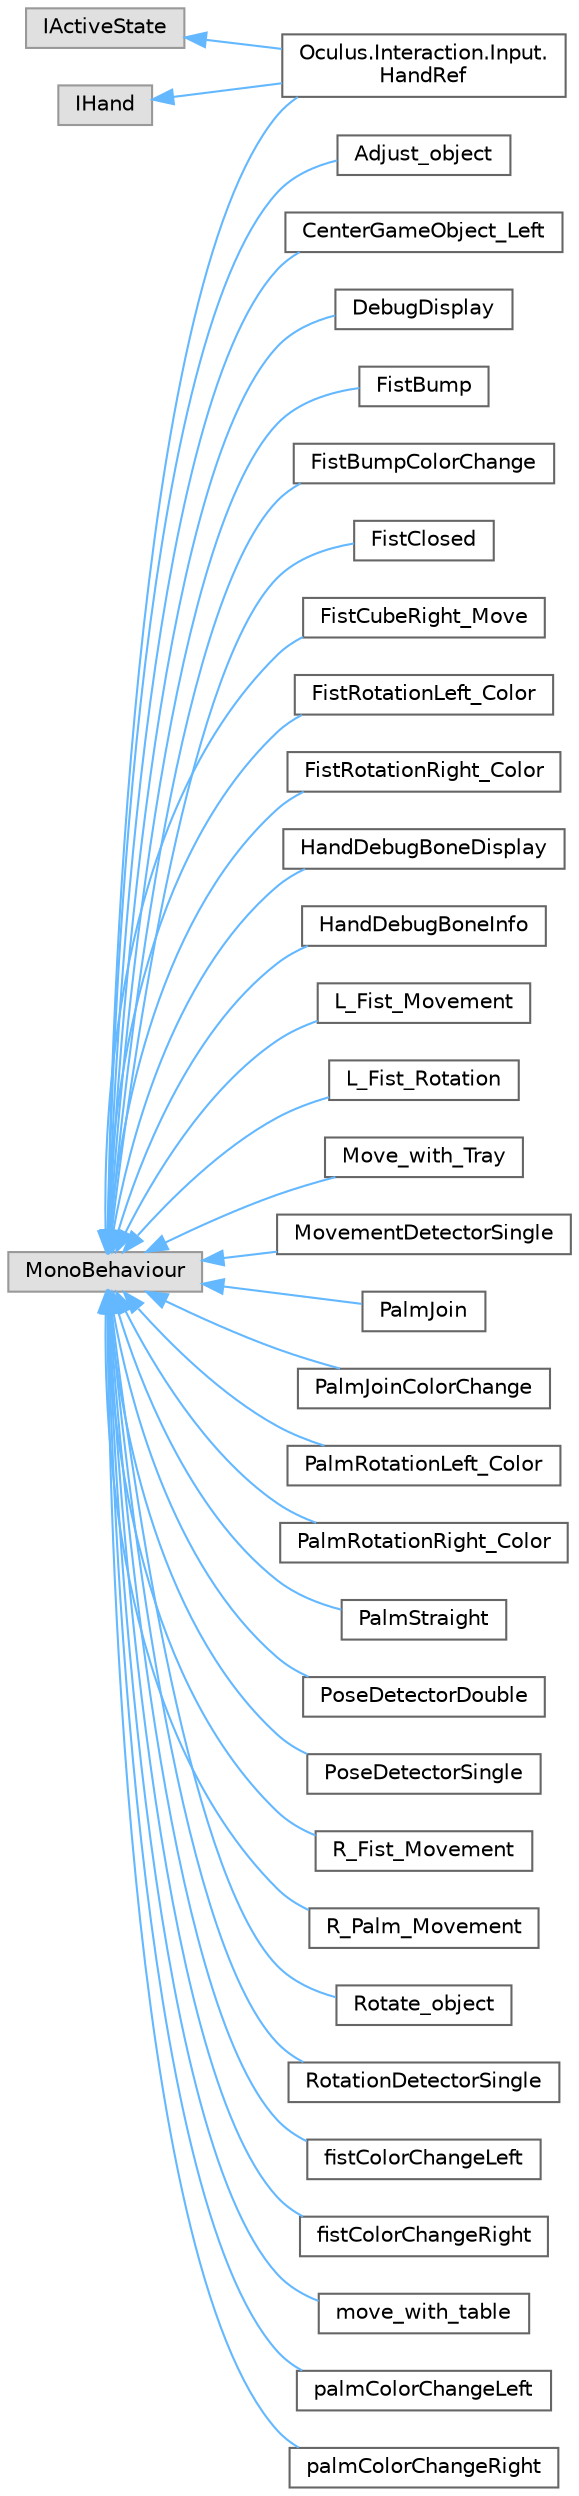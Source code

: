 digraph "Graphical Class Hierarchy"
{
 // LATEX_PDF_SIZE
  bgcolor="transparent";
  edge [fontname=Helvetica,fontsize=10,labelfontname=Helvetica,labelfontsize=10];
  node [fontname=Helvetica,fontsize=10,shape=box,height=0.2,width=0.4];
  rankdir="LR";
  Node0 [id="Node000000",label="IActiveState",height=0.2,width=0.4,color="grey60", fillcolor="#E0E0E0", style="filled",tooltip=" "];
  Node0 -> Node1 [id="edge1_Node000000_Node000001",dir="back",color="steelblue1",style="solid",tooltip=" "];
  Node1 [id="Node000001",label="Oculus.Interaction.Input.\lHandRef",height=0.2,width=0.4,color="grey40", fillcolor="white", style="filled",URL="$class_oculus_1_1_interaction_1_1_input_1_1_hand_ref.html",tooltip="HandRef is a utility component that delegates all of its IHand implementation to the provided Hand ob..."];
  Node2 [id="Node000002",label="IHand",height=0.2,width=0.4,color="grey60", fillcolor="#E0E0E0", style="filled",tooltip=" "];
  Node2 -> Node1 [id="edge2_Node000002_Node000001",dir="back",color="steelblue1",style="solid",tooltip=" "];
  Node3 [id="Node000003",label="MonoBehaviour",height=0.2,width=0.4,color="grey60", fillcolor="#E0E0E0", style="filled",tooltip=" "];
  Node3 -> Node4 [id="edge3_Node000003_Node000004",dir="back",color="steelblue1",style="solid",tooltip=" "];
  Node4 [id="Node000004",label="Adjust_object",height=0.2,width=0.4,color="grey40", fillcolor="white", style="filled",URL="$class_adjust__object.html",tooltip="This script is used to move around a game object when the user has a straight palm."];
  Node3 -> Node5 [id="edge4_Node000003_Node000005",dir="back",color="steelblue1",style="solid",tooltip=" "];
  Node5 [id="Node000005",label="CenterGameObject_Left",height=0.2,width=0.4,color="grey40", fillcolor="white", style="filled",URL="$class_center_game_object___left.html",tooltip="This script is used to center a game object on top of the left hand."];
  Node3 -> Node6 [id="edge5_Node000003_Node000006",dir="back",color="steelblue1",style="solid",tooltip=" "];
  Node6 [id="Node000006",label="DebugDisplay",height=0.2,width=0.4,color="grey40", fillcolor="white", style="filled",URL="$class_debug_display.html",tooltip="This script used to display the debug logs on the console attached to an OVRHand game object."];
  Node3 -> Node7 [id="edge6_Node000003_Node000007",dir="back",color="steelblue1",style="solid",tooltip=" "];
  Node7 [id="Node000007",label="FistBump",height=0.2,width=0.4,color="grey40", fillcolor="white", style="filled",URL="$class_fist_bump.html",tooltip="This script is used to detect if the user is performing a fist bump gesture."];
  Node3 -> Node8 [id="edge7_Node000003_Node000008",dir="back",color="steelblue1",style="solid",tooltip=" "];
  Node8 [id="Node000008",label="FistBumpColorChange",height=0.2,width=0.4,color="grey40", fillcolor="white", style="filled",URL="$class_fist_bump_color_change.html",tooltip="This script is used to change the color of a game object when the user performs a fist bump gesture I..."];
  Node3 -> Node9 [id="edge8_Node000003_Node000009",dir="back",color="steelblue1",style="solid",tooltip=" "];
  Node9 [id="Node000009",label="FistClosed",height=0.2,width=0.4,color="grey40", fillcolor="white", style="filled",URL="$class_fist_closed.html",tooltip="This script is used to detect when a hand is in a fist closed state."];
  Node3 -> Node10 [id="edge9_Node000003_Node000010",dir="back",color="steelblue1",style="solid",tooltip=" "];
  Node10 [id="Node000010",label="FistCubeRight_Move",height=0.2,width=0.4,color="grey40", fillcolor="white", style="filled",URL="$class_fist_cube_right___move.html",tooltip="This script is used to move around a game object when the user closes the right hand and when the fis..."];
  Node3 -> Node11 [id="edge10_Node000003_Node000011",dir="back",color="steelblue1",style="solid",tooltip=" "];
  Node11 [id="Node000011",label="FistRotationLeft_Color",height=0.2,width=0.4,color="grey40", fillcolor="white", style="filled",URL="$class_fist_rotation_left___color.html",tooltip="This script is used to change the color of a game object when the user has the left hand in a fist st..."];
  Node3 -> Node12 [id="edge11_Node000003_Node000012",dir="back",color="steelblue1",style="solid",tooltip=" "];
  Node12 [id="Node000012",label="FistRotationRight_Color",height=0.2,width=0.4,color="grey40", fillcolor="white", style="filled",URL="$class_fist_rotation_right___color.html",tooltip="This script is used to change the color of a game object when the user has the left hand in a fist st..."];
  Node3 -> Node13 [id="edge12_Node000003_Node000013",dir="back",color="steelblue1",style="solid",tooltip=" "];
  Node13 [id="Node000013",label="HandDebugBoneDisplay",height=0.2,width=0.4,color="grey40", fillcolor="white", style="filled",URL="$class_hand_debug_bone_display.html",tooltip="This script was used to display the bones of the hand in the game scene, in the begining of the devel..."];
  Node3 -> Node14 [id="edge13_Node000003_Node000014",dir="back",color="steelblue1",style="solid",tooltip=" "];
  Node14 [id="Node000014",label="HandDebugBoneInfo",height=0.2,width=0.4,color="grey40", fillcolor="white", style="filled",URL="$class_hand_debug_bone_info.html",tooltip="This script was used to display the names of bones of the hand in the game scene, in the begining of ..."];
  Node3 -> Node15 [id="edge14_Node000003_Node000015",dir="back",color="steelblue1",style="solid",tooltip=" "];
  Node15 [id="Node000015",label="L_Fist_Movement",height=0.2,width=0.4,color="grey40", fillcolor="white", style="filled",URL="$class_l___fist___movement.html",tooltip="This script is used to move a game object with the left hand in a fist state."];
  Node3 -> Node16 [id="edge15_Node000003_Node000016",dir="back",color="steelblue1",style="solid",tooltip=" "];
  Node16 [id="Node000016",label="L_Fist_Rotation",height=0.2,width=0.4,color="grey40", fillcolor="white", style="filled",URL="$class_l___fist___rotation.html",tooltip="This script is used to rotate a game object on the z axis with the left hand in a fist state."];
  Node3 -> Node17 [id="edge16_Node000003_Node000017",dir="back",color="steelblue1",style="solid",tooltip=" "];
  Node17 [id="Node000017",label="Move_with_Tray",height=0.2,width=0.4,color="grey40", fillcolor="white", style="filled",URL="$class_move__with___tray.html",tooltip="This script is an attempt to move a game object with a tray."];
  Node3 -> Node18 [id="edge17_Node000003_Node000018",dir="back",color="steelblue1",style="solid",tooltip=" "];
  Node18 [id="Node000018",label="MovementDetectorSingle",height=0.2,width=0.4,color="grey40", fillcolor="white", style="filled",URL="$class_movement_detector_single.html",tooltip="This script is an unfinished attempt to detect hand movement."];
  Node3 -> Node1 [id="edge18_Node000003_Node000001",dir="back",color="steelblue1",style="solid",tooltip=" "];
  Node3 -> Node19 [id="edge19_Node000003_Node000019",dir="back",color="steelblue1",style="solid",tooltip=" "];
  Node19 [id="Node000019",label="PalmJoin",height=0.2,width=0.4,color="grey40", fillcolor="white", style="filled",URL="$class_palm_join.html",tooltip="This script is used to detect when user mimic the reading of a book with both hands having the palm o..."];
  Node3 -> Node20 [id="edge20_Node000003_Node000020",dir="back",color="steelblue1",style="solid",tooltip=" "];
  Node20 [id="Node000020",label="PalmJoinColorChange",height=0.2,width=0.4,color="grey40", fillcolor="white", style="filled",URL="$class_palm_join_color_change.html",tooltip="This script is used to change the color of a game object when the user mimics the reading of a book w..."];
  Node3 -> Node21 [id="edge21_Node000003_Node000021",dir="back",color="steelblue1",style="solid",tooltip=" "];
  Node21 [id="Node000021",label="PalmRotationLeft_Color",height=0.2,width=0.4,color="grey40", fillcolor="white", style="filled",URL="$class_palm_rotation_left___color.html",tooltip="This script is used to change the color of a game object when the user has the left hand in a straigh..."];
  Node3 -> Node22 [id="edge22_Node000003_Node000022",dir="back",color="steelblue1",style="solid",tooltip=" "];
  Node22 [id="Node000022",label="PalmRotationRight_Color",height=0.2,width=0.4,color="grey40", fillcolor="white", style="filled",URL="$class_palm_rotation_right___color.html",tooltip="This script is used to change the color of a game object when the user has the right hand in a straig..."];
  Node3 -> Node23 [id="edge23_Node000003_Node000023",dir="back",color="steelblue1",style="solid",tooltip=" "];
  Node23 [id="Node000023",label="PalmStraight",height=0.2,width=0.4,color="grey40", fillcolor="white", style="filled",URL="$class_palm_straight.html",tooltip="This script is used to detect when a hand is in a palm straight state."];
  Node3 -> Node24 [id="edge24_Node000003_Node000024",dir="back",color="steelblue1",style="solid",tooltip=" "];
  Node24 [id="Node000024",label="PoseDetectorDouble",height=0.2,width=0.4,color="grey40", fillcolor="white", style="filled",URL="$class_pose_detector_double.html",tooltip="This script is used to detect when the user performs a specific gesture with both hands This works by..."];
  Node3 -> Node25 [id="edge25_Node000003_Node000025",dir="back",color="steelblue1",style="solid",tooltip=" "];
  Node25 [id="Node000025",label="PoseDetectorSingle",height=0.2,width=0.4,color="grey40", fillcolor="white", style="filled",URL="$class_pose_detector_single.html",tooltip="This script is used to detect when the user performs a specific gesture with one hand only It needs t..."];
  Node3 -> Node26 [id="edge26_Node000003_Node000026",dir="back",color="steelblue1",style="solid",tooltip=" "];
  Node26 [id="Node000026",label="R_Fist_Movement",height=0.2,width=0.4,color="grey40", fillcolor="white", style="filled",URL="$class_r___fist___movement.html",tooltip="This script is used to move a game object with the right hand in a fist state."];
  Node3 -> Node27 [id="edge27_Node000003_Node000027",dir="back",color="steelblue1",style="solid",tooltip=" "];
  Node27 [id="Node000027",label="R_Palm_Movement",height=0.2,width=0.4,color="grey40", fillcolor="white", style="filled",URL="$class_r___palm___movement.html",tooltip="This script is used to move a game object with the right hand in a straight palm state."];
  Node3 -> Node28 [id="edge28_Node000003_Node000028",dir="back",color="steelblue1",style="solid",tooltip=" "];
  Node28 [id="Node000028",label="Rotate_object",height=0.2,width=0.4,color="grey40", fillcolor="white", style="filled",URL="$class_rotate__object.html",tooltip="This script is used to rotate a game object when the user has a right closed fist and the object touc..."];
  Node3 -> Node29 [id="edge29_Node000003_Node000029",dir="back",color="steelblue1",style="solid",tooltip=" "];
  Node29 [id="Node000029",label="RotationDetectorSingle",height=0.2,width=0.4,color="grey40", fillcolor="white", style="filled",URL="$class_rotation_detector_single.html",tooltip="This script is used to raise a rotation event when the user performs a specific gesture with a rotati..."];
  Node3 -> Node30 [id="edge30_Node000003_Node000030",dir="back",color="steelblue1",style="solid",tooltip=" "];
  Node30 [id="Node000030",label="fistColorChangeLeft",height=0.2,width=0.4,color="grey40", fillcolor="white", style="filled",URL="$classfist_color_change_left.html",tooltip="This script is used to change the color of a game object when the user closes the left hand."];
  Node3 -> Node31 [id="edge31_Node000003_Node000031",dir="back",color="steelblue1",style="solid",tooltip=" "];
  Node31 [id="Node000031",label="fistColorChangeRight",height=0.2,width=0.4,color="grey40", fillcolor="white", style="filled",URL="$classfist_color_change_right.html",tooltip="This script is used to change the color of a game object when the user closes the right hand."];
  Node3 -> Node32 [id="edge32_Node000003_Node000032",dir="back",color="steelblue1",style="solid",tooltip=" "];
  Node32 [id="Node000032",label="move_with_table",height=0.2,width=0.4,color="grey40", fillcolor="white", style="filled",URL="$classmove__with__table.html",tooltip="This script is used to move a game object around if it is touching a bounding box of a table."];
  Node3 -> Node33 [id="edge33_Node000003_Node000033",dir="back",color="steelblue1",style="solid",tooltip=" "];
  Node33 [id="Node000033",label="palmColorChangeLeft",height=0.2,width=0.4,color="grey40", fillcolor="white", style="filled",URL="$classpalm_color_change_left.html",tooltip="This script is used to change the color of a game object when the user opens the left palm."];
  Node3 -> Node34 [id="edge34_Node000003_Node000034",dir="back",color="steelblue1",style="solid",tooltip=" "];
  Node34 [id="Node000034",label="palmColorChangeRight",height=0.2,width=0.4,color="grey40", fillcolor="white", style="filled",URL="$classpalm_color_change_right.html",tooltip="This script is used to change the color of a game object when the user opens the right palm."];
}

